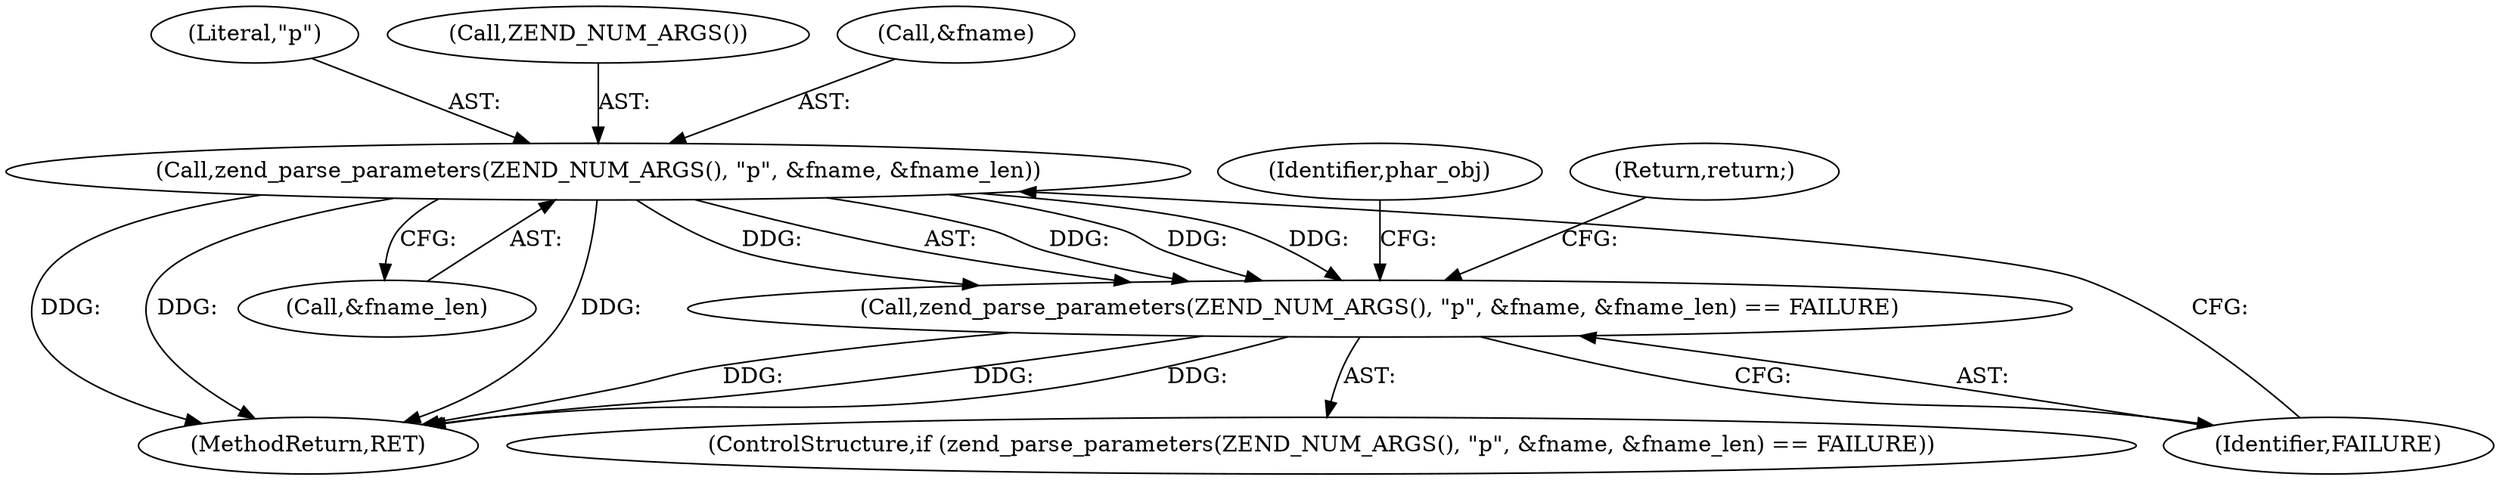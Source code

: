 digraph "0_php_1e9b175204e3286d64dfd6c9f09151c31b5e099a_8@pointer" {
"1000112" [label="(Call,zend_parse_parameters(ZEND_NUM_ARGS(), \"p\", &fname, &fname_len))"];
"1000111" [label="(Call,zend_parse_parameters(ZEND_NUM_ARGS(), \"p\", &fname, &fname_len) == FAILURE)"];
"1000110" [label="(ControlStructure,if (zend_parse_parameters(ZEND_NUM_ARGS(), \"p\", &fname, &fname_len) == FAILURE))"];
"1000119" [label="(Identifier,FAILURE)"];
"1000114" [label="(Literal,\"p\")"];
"1000113" [label="(Call,ZEND_NUM_ARGS())"];
"1000115" [label="(Call,&fname)"];
"1000127" [label="(Identifier,phar_obj)"];
"1000117" [label="(Call,&fname_len)"];
"1000121" [label="(Return,return;)"];
"1000194" [label="(MethodReturn,RET)"];
"1000112" [label="(Call,zend_parse_parameters(ZEND_NUM_ARGS(), \"p\", &fname, &fname_len))"];
"1000111" [label="(Call,zend_parse_parameters(ZEND_NUM_ARGS(), \"p\", &fname, &fname_len) == FAILURE)"];
"1000112" -> "1000111"  [label="AST: "];
"1000112" -> "1000117"  [label="CFG: "];
"1000113" -> "1000112"  [label="AST: "];
"1000114" -> "1000112"  [label="AST: "];
"1000115" -> "1000112"  [label="AST: "];
"1000117" -> "1000112"  [label="AST: "];
"1000119" -> "1000112"  [label="CFG: "];
"1000112" -> "1000194"  [label="DDG: "];
"1000112" -> "1000194"  [label="DDG: "];
"1000112" -> "1000194"  [label="DDG: "];
"1000112" -> "1000111"  [label="DDG: "];
"1000112" -> "1000111"  [label="DDG: "];
"1000112" -> "1000111"  [label="DDG: "];
"1000112" -> "1000111"  [label="DDG: "];
"1000111" -> "1000110"  [label="AST: "];
"1000111" -> "1000119"  [label="CFG: "];
"1000119" -> "1000111"  [label="AST: "];
"1000121" -> "1000111"  [label="CFG: "];
"1000127" -> "1000111"  [label="CFG: "];
"1000111" -> "1000194"  [label="DDG: "];
"1000111" -> "1000194"  [label="DDG: "];
"1000111" -> "1000194"  [label="DDG: "];
}
